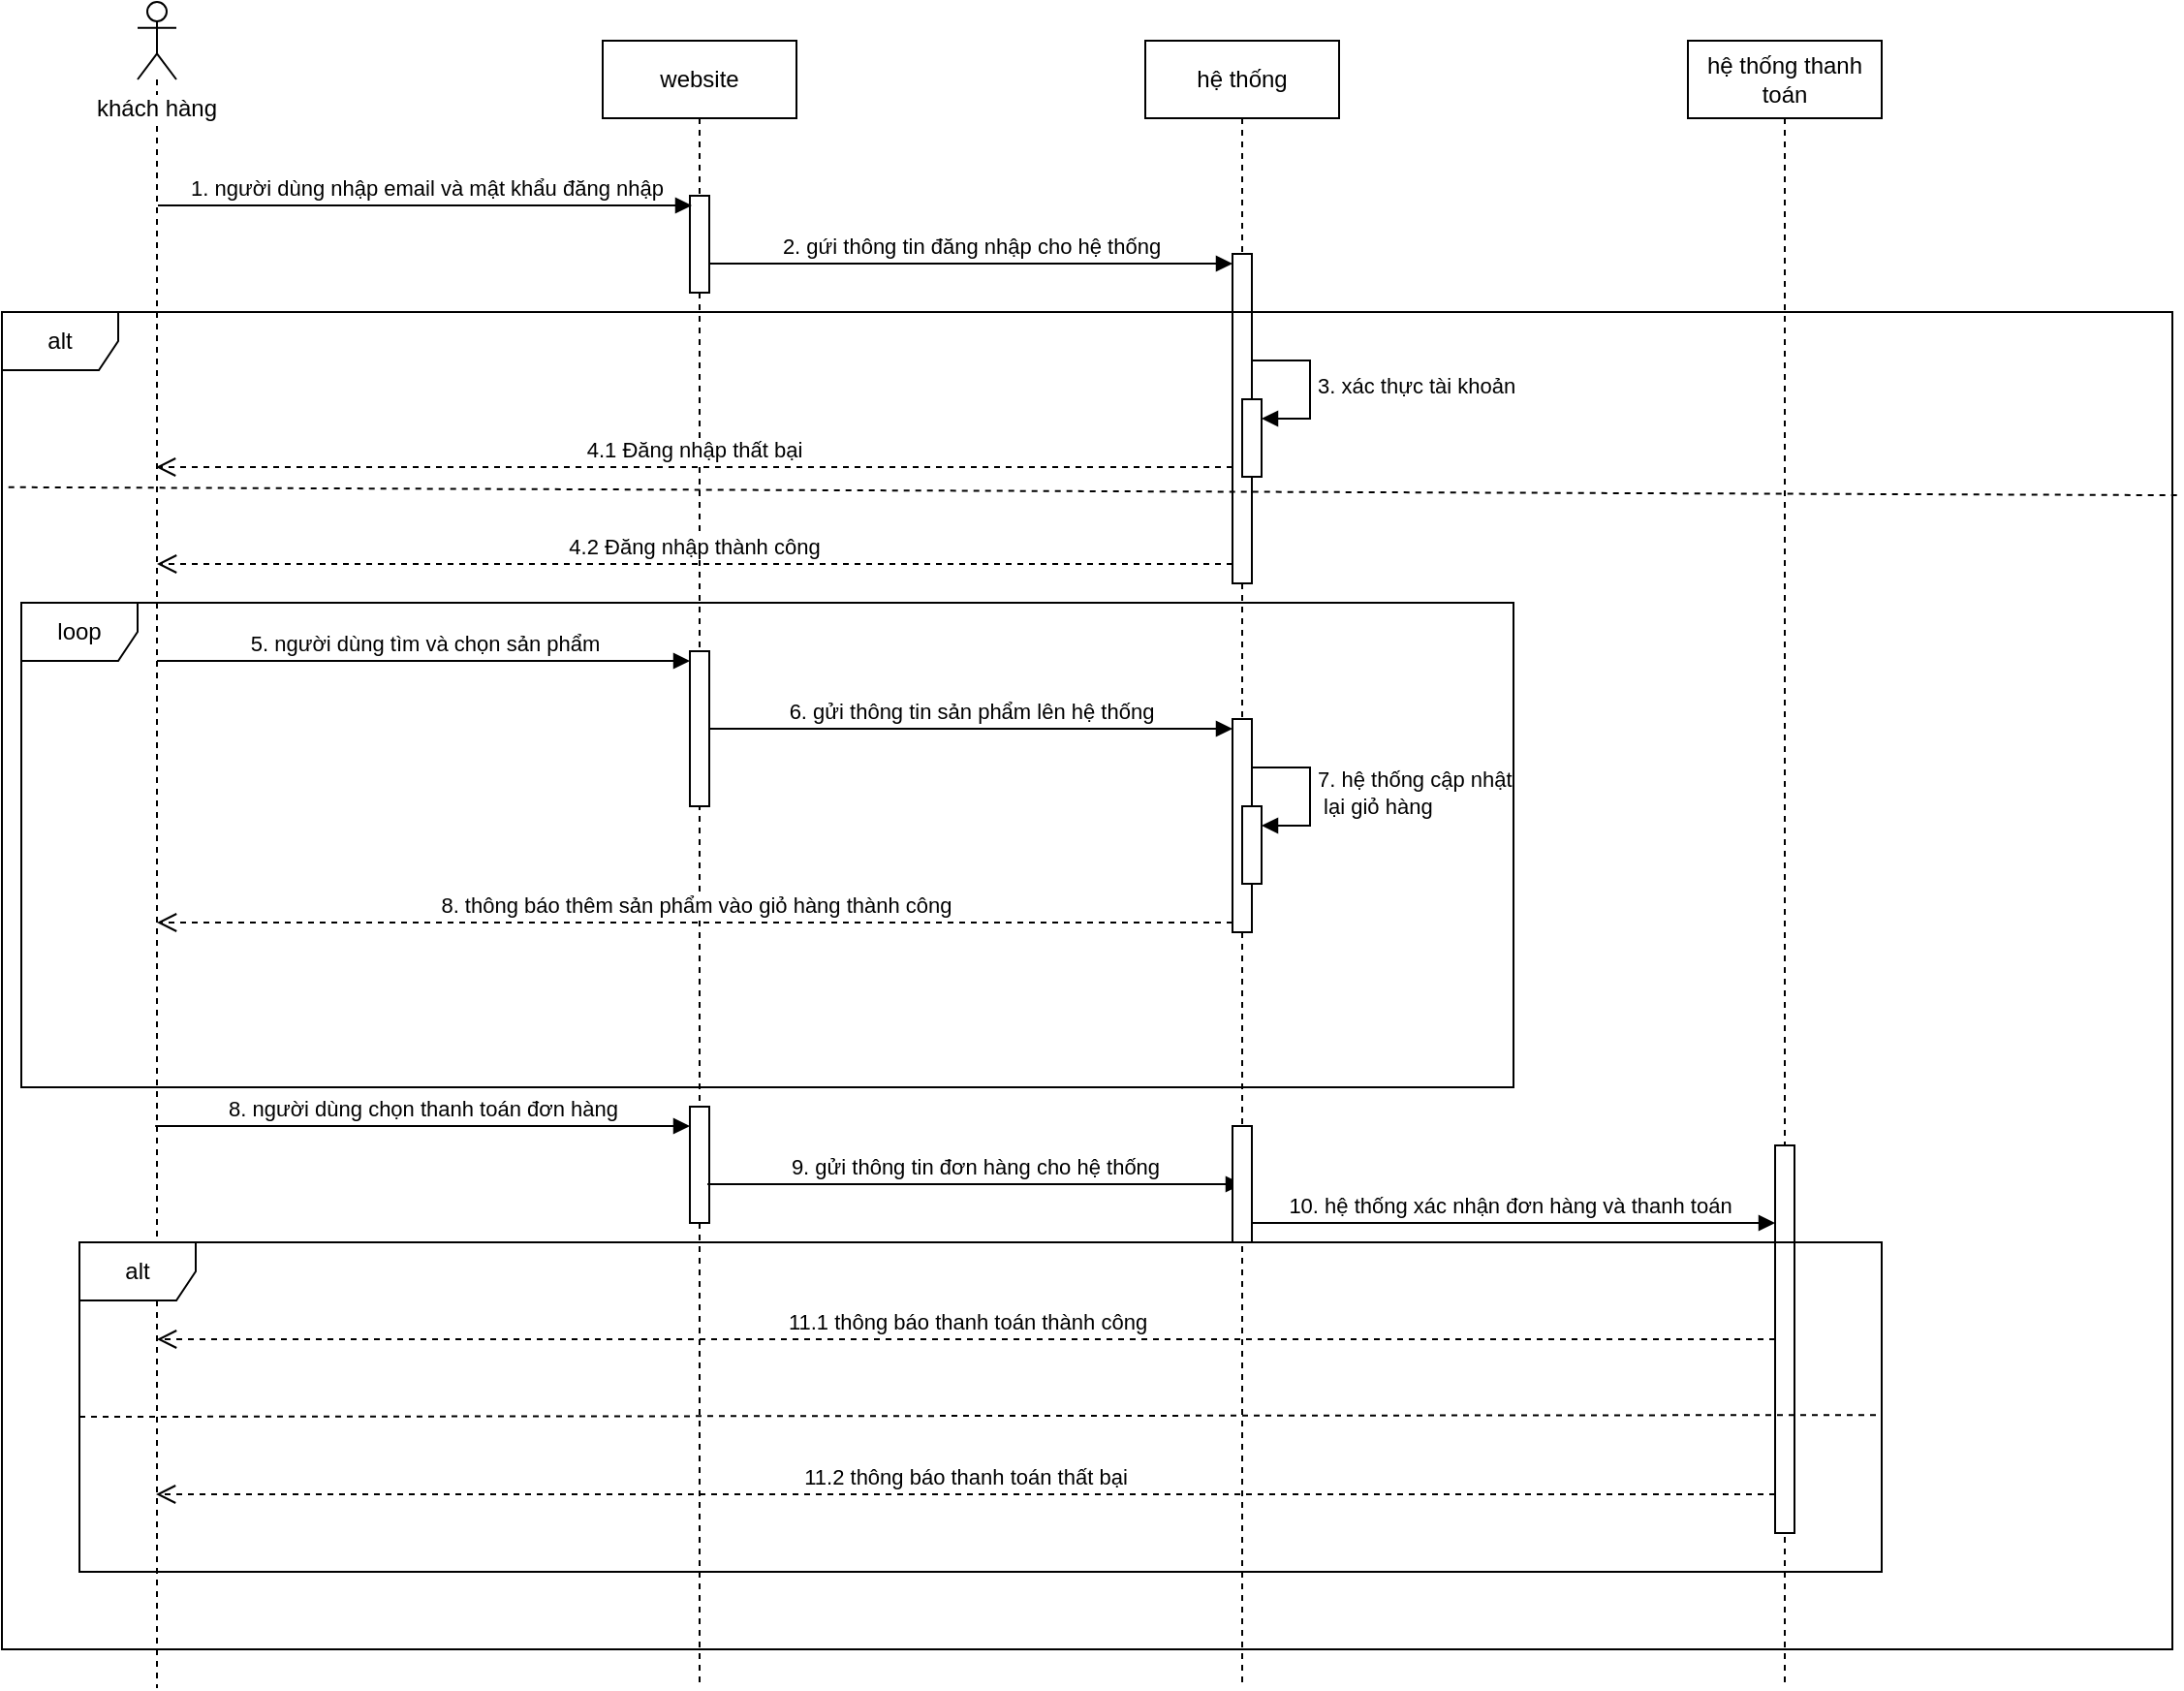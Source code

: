 <mxfile version="28.2.8">
  <diagram name="Page-1" id="K9XLhmGxNVj2wQPi-ZC2">
    <mxGraphModel dx="1737" dy="893" grid="1" gridSize="10" guides="1" tooltips="1" connect="1" arrows="1" fold="1" page="0" pageScale="1" pageWidth="850" pageHeight="1100" math="0" shadow="0">
      <root>
        <mxCell id="0" />
        <mxCell id="1" parent="0" />
        <mxCell id="EFqk40wnp9_BddOgiKQ0-2" value="" style="shape=umlLifeline;perimeter=lifelinePerimeter;whiteSpace=wrap;html=1;container=1;dropTarget=0;collapsible=0;recursiveResize=0;outlineConnect=0;portConstraint=eastwest;newEdgeStyle={&quot;curved&quot;:0,&quot;rounded&quot;:0};participant=umlActor;" vertex="1" parent="1">
          <mxGeometry x="160" y="540" width="20" height="870" as="geometry" />
        </mxCell>
        <mxCell id="EFqk40wnp9_BddOgiKQ0-3" value="website" style="shape=umlLifeline;perimeter=lifelinePerimeter;whiteSpace=wrap;html=1;container=1;dropTarget=0;collapsible=0;recursiveResize=0;outlineConnect=0;portConstraint=eastwest;newEdgeStyle={&quot;curved&quot;:0,&quot;rounded&quot;:0};" vertex="1" parent="1">
          <mxGeometry x="400" y="560" width="100" height="850" as="geometry" />
        </mxCell>
        <mxCell id="EFqk40wnp9_BddOgiKQ0-6" value="" style="html=1;points=[[0,0,0,0,5],[0,1,0,0,-5],[1,0,0,0,5],[1,1,0,0,-5]];perimeter=orthogonalPerimeter;outlineConnect=0;targetShapes=umlLifeline;portConstraint=eastwest;newEdgeStyle={&quot;curved&quot;:0,&quot;rounded&quot;:0};" vertex="1" parent="EFqk40wnp9_BddOgiKQ0-3">
          <mxGeometry x="45" y="80" width="10" height="50" as="geometry" />
        </mxCell>
        <mxCell id="EFqk40wnp9_BddOgiKQ0-4" value="hệ thống" style="shape=umlLifeline;perimeter=lifelinePerimeter;whiteSpace=wrap;html=1;container=1;dropTarget=0;collapsible=0;recursiveResize=0;outlineConnect=0;portConstraint=eastwest;newEdgeStyle={&quot;curved&quot;:0,&quot;rounded&quot;:0};" vertex="1" parent="1">
          <mxGeometry x="680" y="560" width="100" height="850" as="geometry" />
        </mxCell>
        <mxCell id="EFqk40wnp9_BddOgiKQ0-9" value="" style="html=1;points=[[0,0,0,0,5],[0,1,0,0,-5],[1,0,0,0,5],[1,1,0,0,-5]];perimeter=orthogonalPerimeter;outlineConnect=0;targetShapes=umlLifeline;portConstraint=eastwest;newEdgeStyle={&quot;curved&quot;:0,&quot;rounded&quot;:0};" vertex="1" parent="EFqk40wnp9_BddOgiKQ0-4">
          <mxGeometry x="45" y="110" width="10" height="170" as="geometry" />
        </mxCell>
        <mxCell id="EFqk40wnp9_BddOgiKQ0-5" value="hệ thống thanh toán" style="shape=umlLifeline;perimeter=lifelinePerimeter;whiteSpace=wrap;html=1;container=1;dropTarget=0;collapsible=0;recursiveResize=0;outlineConnect=0;portConstraint=eastwest;newEdgeStyle={&quot;curved&quot;:0,&quot;rounded&quot;:0};" vertex="1" parent="1">
          <mxGeometry x="960" y="560" width="100" height="850" as="geometry" />
        </mxCell>
        <mxCell id="EFqk40wnp9_BddOgiKQ0-7" value="1. người dùng nhập email và mật khẩu đăng nhập" style="html=1;verticalAlign=bottom;endArrow=block;curved=0;rounded=0;entryX=0;entryY=0;entryDx=0;entryDy=5;" edge="1" parent="1">
          <mxGeometry relative="1" as="geometry">
            <mxPoint x="170.5" y="645" as="sourcePoint" />
            <mxPoint x="446" y="645" as="targetPoint" />
          </mxGeometry>
        </mxCell>
        <mxCell id="EFqk40wnp9_BddOgiKQ0-10" value="2. gứi thông tin đăng nhập cho hệ thống" style="html=1;verticalAlign=bottom;endArrow=block;curved=0;rounded=0;entryX=0;entryY=0;entryDx=0;entryDy=5;" edge="1" target="EFqk40wnp9_BddOgiKQ0-9" parent="1" source="EFqk40wnp9_BddOgiKQ0-6">
          <mxGeometry relative="1" as="geometry">
            <mxPoint x="530" y="675" as="sourcePoint" />
          </mxGeometry>
        </mxCell>
        <mxCell id="EFqk40wnp9_BddOgiKQ0-11" value="4.2 Đăng nhập thành công" style="html=1;verticalAlign=bottom;endArrow=open;dashed=1;endSize=8;curved=0;rounded=0;" edge="1" parent="1">
          <mxGeometry x="0.002" relative="1" as="geometry">
            <mxPoint x="170" y="830" as="targetPoint" />
            <mxPoint x="725" y="830" as="sourcePoint" />
            <mxPoint as="offset" />
          </mxGeometry>
        </mxCell>
        <mxCell id="EFqk40wnp9_BddOgiKQ0-12" value="alt" style="shape=umlFrame;whiteSpace=wrap;html=1;pointerEvents=0;" vertex="1" parent="1">
          <mxGeometry x="90" y="700" width="1120" height="690" as="geometry" />
        </mxCell>
        <mxCell id="EFqk40wnp9_BddOgiKQ0-14" value="4.1 Đăng nhập thất bại" style="html=1;verticalAlign=bottom;endArrow=open;dashed=1;endSize=8;curved=0;rounded=0;exitX=0;exitY=1;exitDx=0;exitDy=-5;" edge="1" parent="1">
          <mxGeometry relative="1" as="geometry">
            <mxPoint x="169.5" y="780" as="targetPoint" />
            <mxPoint x="725" y="780" as="sourcePoint" />
          </mxGeometry>
        </mxCell>
        <mxCell id="EFqk40wnp9_BddOgiKQ0-15" value="" style="endArrow=none;dashed=1;html=1;rounded=0;exitX=0.003;exitY=0.131;exitDx=0;exitDy=0;exitPerimeter=0;entryX=1.003;entryY=0.137;entryDx=0;entryDy=0;entryPerimeter=0;" edge="1" parent="1" source="EFqk40wnp9_BddOgiKQ0-12" target="EFqk40wnp9_BddOgiKQ0-12">
          <mxGeometry width="50" height="50" relative="1" as="geometry">
            <mxPoint x="620" y="960" as="sourcePoint" />
            <mxPoint x="670" y="910" as="targetPoint" />
          </mxGeometry>
        </mxCell>
        <mxCell id="EFqk40wnp9_BddOgiKQ0-16" value="" style="html=1;points=[[0,0,0,0,5],[0,1,0,0,-5],[1,0,0,0,5],[1,1,0,0,-5]];perimeter=orthogonalPerimeter;outlineConnect=0;targetShapes=umlLifeline;portConstraint=eastwest;newEdgeStyle={&quot;curved&quot;:0,&quot;rounded&quot;:0};" vertex="1" parent="1">
          <mxGeometry x="445" y="875" width="10" height="80" as="geometry" />
        </mxCell>
        <mxCell id="EFqk40wnp9_BddOgiKQ0-17" value="5. người dùng tìm và chọn sản phẩm" style="html=1;verticalAlign=bottom;endArrow=block;curved=0;rounded=0;entryX=0;entryY=0;entryDx=0;entryDy=5;" edge="1" target="EFqk40wnp9_BddOgiKQ0-16" parent="1" source="EFqk40wnp9_BddOgiKQ0-2">
          <mxGeometry x="0.002" relative="1" as="geometry">
            <mxPoint x="375" y="855" as="sourcePoint" />
            <mxPoint as="offset" />
          </mxGeometry>
        </mxCell>
        <mxCell id="EFqk40wnp9_BddOgiKQ0-19" value="" style="html=1;points=[[0,0,0,0,5],[0,1,0,0,-5],[1,0,0,0,5],[1,1,0,0,-5]];perimeter=orthogonalPerimeter;outlineConnect=0;targetShapes=umlLifeline;portConstraint=eastwest;newEdgeStyle={&quot;curved&quot;:0,&quot;rounded&quot;:0};" vertex="1" parent="1">
          <mxGeometry x="730" y="745" width="10" height="40" as="geometry" />
        </mxCell>
        <mxCell id="EFqk40wnp9_BddOgiKQ0-20" value="3. xác thực tài khoản" style="html=1;align=left;spacingLeft=2;endArrow=block;rounded=0;edgeStyle=orthogonalEdgeStyle;curved=0;rounded=0;" edge="1" target="EFqk40wnp9_BddOgiKQ0-19" parent="1">
          <mxGeometry x="0.012" relative="1" as="geometry">
            <mxPoint x="735" y="725" as="sourcePoint" />
            <Array as="points">
              <mxPoint x="765" y="755" />
            </Array>
            <mxPoint as="offset" />
          </mxGeometry>
        </mxCell>
        <mxCell id="EFqk40wnp9_BddOgiKQ0-22" value="" style="html=1;points=[[0,0,0,0,5],[0,1,0,0,-5],[1,0,0,0,5],[1,1,0,0,-5]];perimeter=orthogonalPerimeter;outlineConnect=0;targetShapes=umlLifeline;portConstraint=eastwest;newEdgeStyle={&quot;curved&quot;:0,&quot;rounded&quot;:0};" vertex="1" parent="1">
          <mxGeometry x="725" y="910" width="10" height="110" as="geometry" />
        </mxCell>
        <mxCell id="EFqk40wnp9_BddOgiKQ0-23" value="6. gửi thông tin sản phẩm lên hệ thống" style="html=1;verticalAlign=bottom;endArrow=block;curved=0;rounded=0;entryX=0;entryY=0;entryDx=0;entryDy=5;" edge="1" target="EFqk40wnp9_BddOgiKQ0-22" parent="1" source="EFqk40wnp9_BddOgiKQ0-16">
          <mxGeometry relative="1" as="geometry">
            <mxPoint x="655" y="915" as="sourcePoint" />
          </mxGeometry>
        </mxCell>
        <mxCell id="EFqk40wnp9_BddOgiKQ0-24" value="8. thông báo thêm sản phẩm vào giỏ hàng thành công" style="html=1;verticalAlign=bottom;endArrow=open;dashed=1;endSize=8;curved=0;rounded=0;exitX=0;exitY=1;exitDx=0;exitDy=-5;" edge="1" source="EFqk40wnp9_BddOgiKQ0-22" parent="1" target="EFqk40wnp9_BddOgiKQ0-2">
          <mxGeometry relative="1" as="geometry">
            <mxPoint x="655" y="985" as="targetPoint" />
          </mxGeometry>
        </mxCell>
        <mxCell id="EFqk40wnp9_BddOgiKQ0-25" value="" style="html=1;points=[[0,0,0,0,5],[0,1,0,0,-5],[1,0,0,0,5],[1,1,0,0,-5]];perimeter=orthogonalPerimeter;outlineConnect=0;targetShapes=umlLifeline;portConstraint=eastwest;newEdgeStyle={&quot;curved&quot;:0,&quot;rounded&quot;:0};" vertex="1" parent="1">
          <mxGeometry x="730" y="955" width="10" height="40" as="geometry" />
        </mxCell>
        <mxCell id="EFqk40wnp9_BddOgiKQ0-26" value="7. hệ thống cập nhật&lt;div&gt;&amp;nbsp;lại giỏ hàng&lt;/div&gt;" style="html=1;align=left;spacingLeft=2;endArrow=block;rounded=0;edgeStyle=orthogonalEdgeStyle;curved=0;rounded=0;" edge="1" target="EFqk40wnp9_BddOgiKQ0-25" parent="1">
          <mxGeometry relative="1" as="geometry">
            <mxPoint x="735" y="935" as="sourcePoint" />
            <Array as="points">
              <mxPoint x="765" y="965" />
            </Array>
          </mxGeometry>
        </mxCell>
        <mxCell id="EFqk40wnp9_BddOgiKQ0-27" value="loop" style="shape=umlFrame;whiteSpace=wrap;html=1;pointerEvents=0;" vertex="1" parent="1">
          <mxGeometry x="100" y="850" width="770" height="250" as="geometry" />
        </mxCell>
        <mxCell id="EFqk40wnp9_BddOgiKQ0-29" value="" style="html=1;points=[[0,0,0,0,5],[0,1,0,0,-5],[1,0,0,0,5],[1,1,0,0,-5]];perimeter=orthogonalPerimeter;outlineConnect=0;targetShapes=umlLifeline;portConstraint=eastwest;newEdgeStyle={&quot;curved&quot;:0,&quot;rounded&quot;:0};" vertex="1" parent="1">
          <mxGeometry x="1005" y="1130" width="10" height="200" as="geometry" />
        </mxCell>
        <mxCell id="EFqk40wnp9_BddOgiKQ0-30" value="8. người dùng chọn thanh toán đơn hàng" style="html=1;verticalAlign=bottom;endArrow=block;curved=0;rounded=0;" edge="1" parent="1">
          <mxGeometry relative="1" as="geometry">
            <mxPoint x="169.071" y="1120" as="sourcePoint" />
            <mxPoint x="445" y="1120" as="targetPoint" />
          </mxGeometry>
        </mxCell>
        <mxCell id="EFqk40wnp9_BddOgiKQ0-31" value="11.2 thông báo thanh toán thất bại" style="html=1;verticalAlign=bottom;endArrow=open;dashed=1;endSize=8;curved=0;rounded=0;exitX=0;exitY=1;exitDx=0;exitDy=-5;" edge="1" parent="1">
          <mxGeometry relative="1" as="geometry">
            <mxPoint x="169.5" y="1310.0" as="targetPoint" />
            <mxPoint x="1005" y="1310.0" as="sourcePoint" />
          </mxGeometry>
        </mxCell>
        <mxCell id="EFqk40wnp9_BddOgiKQ0-32" value="alt" style="shape=umlFrame;whiteSpace=wrap;html=1;pointerEvents=0;" vertex="1" parent="1">
          <mxGeometry x="130" y="1180" width="930" height="170" as="geometry" />
        </mxCell>
        <mxCell id="EFqk40wnp9_BddOgiKQ0-34" value="" style="endArrow=none;dashed=1;html=1;rounded=0;exitX=0.003;exitY=0.131;exitDx=0;exitDy=0;exitPerimeter=0;entryX=0.998;entryY=0.524;entryDx=0;entryDy=0;entryPerimeter=0;" edge="1" parent="1" target="EFqk40wnp9_BddOgiKQ0-32">
          <mxGeometry width="50" height="50" relative="1" as="geometry">
            <mxPoint x="130" y="1270" as="sourcePoint" />
            <mxPoint x="1050" y="1270" as="targetPoint" />
          </mxGeometry>
        </mxCell>
        <mxCell id="EFqk40wnp9_BddOgiKQ0-35" value="11.1 thông báo thanh toán thành công" style="html=1;verticalAlign=bottom;endArrow=open;dashed=1;endSize=8;curved=0;rounded=0;exitX=0;exitY=1;exitDx=0;exitDy=-5;" edge="1" parent="1">
          <mxGeometry relative="1" as="geometry">
            <mxPoint x="170" y="1230" as="targetPoint" />
            <mxPoint x="1005" y="1230" as="sourcePoint" />
          </mxGeometry>
        </mxCell>
        <mxCell id="EFqk40wnp9_BddOgiKQ0-37" value="10. hệ thống xác nhận đơn hàng và thanh toán" style="html=1;verticalAlign=bottom;endArrow=block;curved=0;rounded=0;" edge="1" parent="1" target="EFqk40wnp9_BddOgiKQ0-29">
          <mxGeometry relative="1" as="geometry">
            <mxPoint x="730" y="1170" as="sourcePoint" />
            <mxPoint x="960" y="1170" as="targetPoint" />
          </mxGeometry>
        </mxCell>
        <mxCell id="EFqk40wnp9_BddOgiKQ0-39" value="&lt;span style=&quot;background-color: light-dark(#ffffff, var(--ge-dark-color, #121212));&quot;&gt;khách hàng&lt;/span&gt;" style="text;html=1;whiteSpace=wrap;strokeColor=none;fillColor=none;align=center;verticalAlign=middle;rounded=0;" vertex="1" parent="1">
          <mxGeometry x="120" y="580" width="100" height="30" as="geometry" />
        </mxCell>
        <mxCell id="EFqk40wnp9_BddOgiKQ0-40" value="" style="html=1;points=[[0,0,0,0,5],[0,1,0,0,-5],[1,0,0,0,5],[1,1,0,0,-5]];perimeter=orthogonalPerimeter;outlineConnect=0;targetShapes=umlLifeline;portConstraint=eastwest;newEdgeStyle={&quot;curved&quot;:0,&quot;rounded&quot;:0};" vertex="1" parent="1">
          <mxGeometry x="445" y="1110" width="10" height="60" as="geometry" />
        </mxCell>
        <mxCell id="EFqk40wnp9_BddOgiKQ0-43" value="9. gửi thông tin đơn hàng cho hệ thống" style="html=1;verticalAlign=bottom;endArrow=block;curved=0;rounded=0;" edge="1" parent="1">
          <mxGeometry relative="1" as="geometry">
            <mxPoint x="454.07" y="1150" as="sourcePoint" />
            <mxPoint x="729.999" y="1150" as="targetPoint" />
          </mxGeometry>
        </mxCell>
        <mxCell id="EFqk40wnp9_BddOgiKQ0-44" value="" style="html=1;points=[[0,0,0,0,5],[0,1,0,0,-5],[1,0,0,0,5],[1,1,0,0,-5]];perimeter=orthogonalPerimeter;outlineConnect=0;targetShapes=umlLifeline;portConstraint=eastwest;newEdgeStyle={&quot;curved&quot;:0,&quot;rounded&quot;:0};" vertex="1" parent="1">
          <mxGeometry x="725" y="1120" width="10" height="60" as="geometry" />
        </mxCell>
      </root>
    </mxGraphModel>
  </diagram>
</mxfile>
